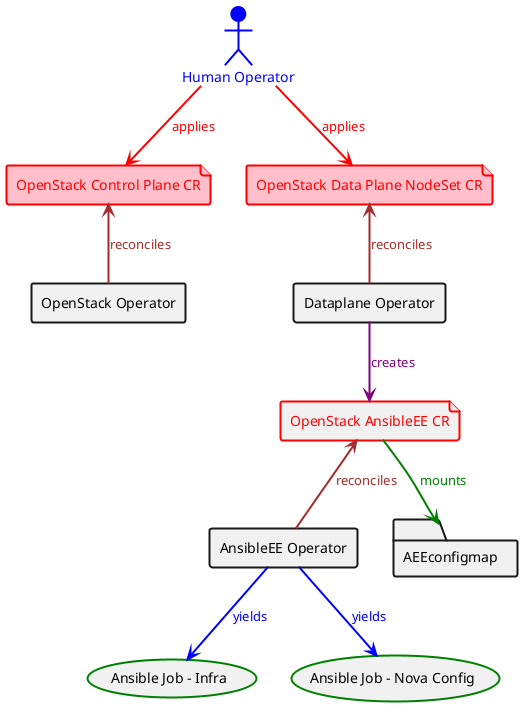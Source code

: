 @startuml edpm
actor "Human Operator" as user #blue;line:blue;line.bold;text:blue

file "OpenStack Control Plane CR" as OCPCR #pink;line:red;line.bold;text:red
file "OpenStack Data Plane NodeSet CR" as ODPCR #pink;line:red;line.bold;text:red
file "OpenStack AnsibleEE CR" as AEECR #line:red;line.bold;text:red

rectangle "OpenStack Operator" as OSOp #line.bold
rectangle "Dataplane Operator" as DOp #line.bold
rectangle "AnsibleEE Operator" as AEEOp #line.bold

usecase "Ansible Job - Infra" as AJI #line:green;line.bold
usecase "Ansible Job - Nova Config" as AJNC #line:green;line.bold

folder AEEconfigmap #line.bold

user --> OCPCR #line:red;line.bold;text:red  : applies
user --> ODPCR #line:red;line.bold;text:red  : applies
OCPCR <-- OSOp #line:brown;line.bold;text:brown : reconciles
ODPCR <-- DOp #line:brown;line.bold;text:brown : reconciles
DOp --> AEECR #line:purple;line.bold;text:purple  : creates
AEECR <-- AEEOp #line:brown;line.bold;text:brown : reconciles
AEEOp --> AJI #line:blue;line.bold;text:blue : yields
AEEOp --> AJNC #line:blue;line.bold;text:blue : yields
AEECR --> AEEconfigmap #line:green;line.bold;text:green  : mounts

@enduml
